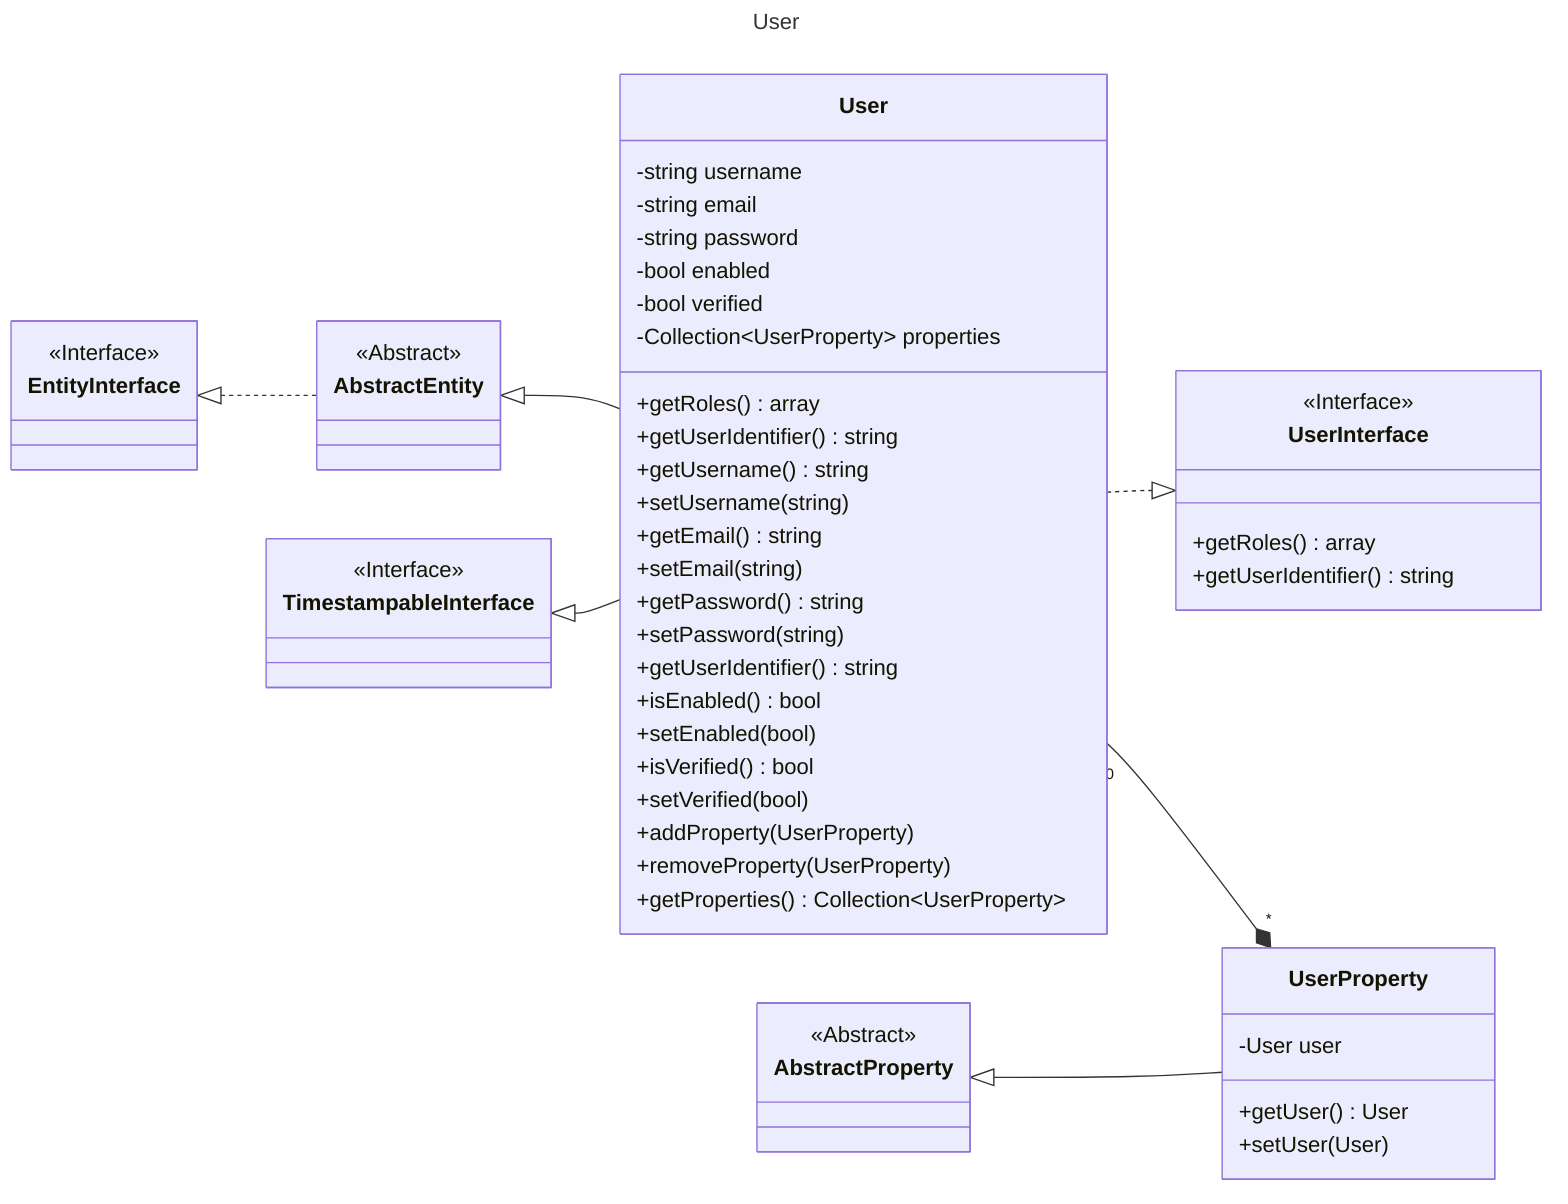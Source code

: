 ---
title: User
---
classDiagram
    direction LR

    class UserInterface {
        <<Interface>>
        +getRoles() array
        +getUserIdentifier() string
    }

    class User {
        -string username
        -string email
        -string password
        -bool enabled
        -bool verified
        -Collection~UserProperty~ properties
        +getRoles() array
        +getUserIdentifier() string
        +getUsername() string
        +setUsername(string)
        +getEmail() string
        +setEmail(string)
        +getPassword() string
        +setPassword(string)
        +getUserIdentifier() string
        +isEnabled() bool
        +setEnabled(bool)
        +isVerified() bool
        +setVerified(bool)
        +addProperty(UserProperty)
        +removeProperty(UserProperty)
        +getProperties() Collection~UserProperty~
    }

    class UserProperty {
        -User user
        +getUser() User
        +setUser(User)
    }

    class AbstractProperty {
        <<Abstract>>
    }

    class AbstractEntity {
        <<Abstract>>
    }
    class EntityInterface {
        <<Interface>>
    }

    class TimestampableInterface {
        <<Interface>>
    }

    EntityInterface <|.. AbstractEntity
    AbstractEntity <|-- User
    User ..|> UserInterface
    User "0" --* "*" UserProperty
    AbstractProperty <|-- UserProperty
    TimestampableInterface <|-- User

    click EntityInterface call nodeCallback()
    click AbstractEntity call nodeCallback()
    click AbstractProperty call nodeCallback()
    click TimestampableInterface call nodeCallback()